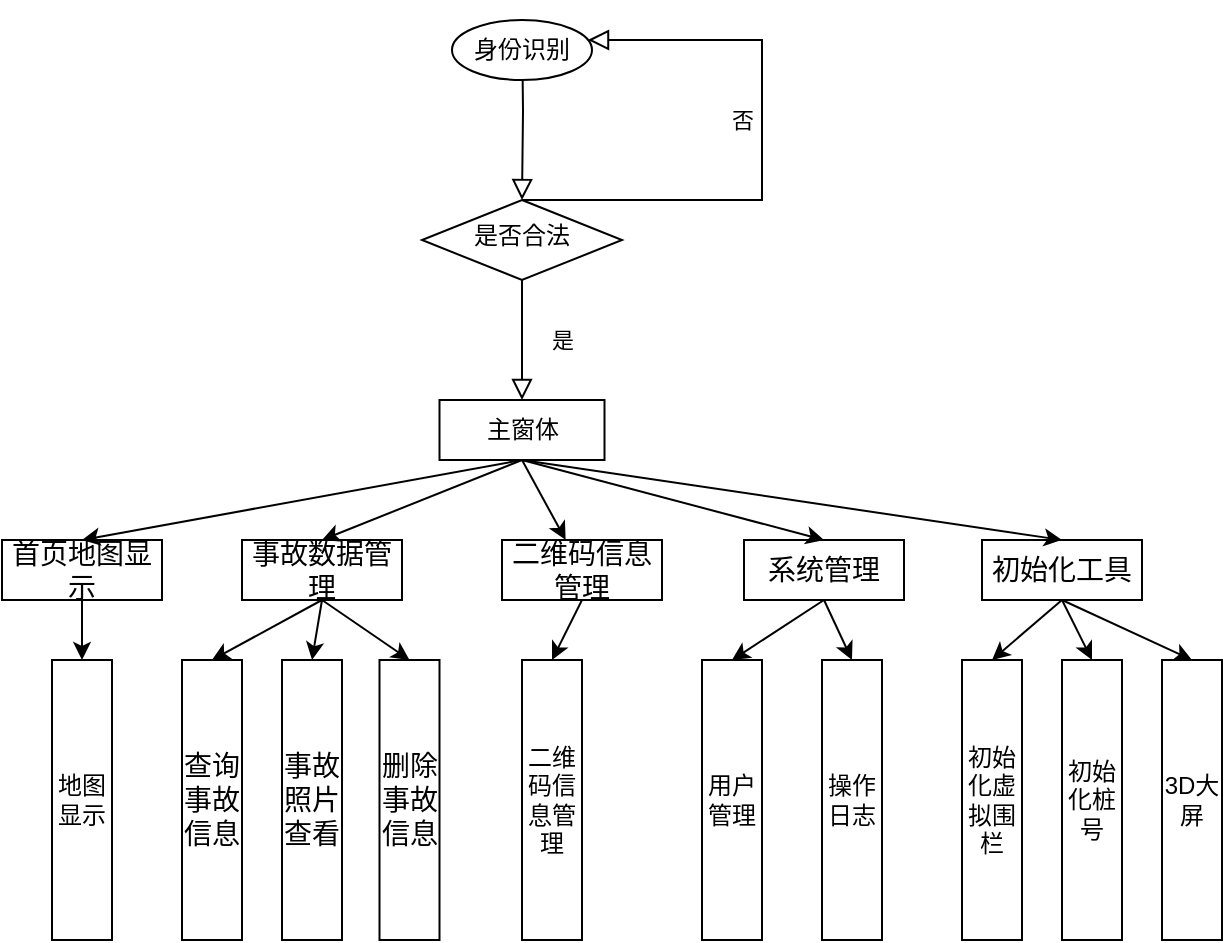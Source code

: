 <mxfile version="16.2.6" type="github">
  <diagram id="C5RBs43oDa-KdzZeNtuy" name="Page-1">
    <mxGraphModel dx="966" dy="587" grid="1" gridSize="10" guides="1" tooltips="1" connect="1" arrows="1" fold="1" page="1" pageScale="1" pageWidth="827" pageHeight="1169" math="0" shadow="0">
      <root>
        <mxCell id="WIyWlLk6GJQsqaUBKTNV-0" />
        <mxCell id="WIyWlLk6GJQsqaUBKTNV-1" parent="WIyWlLk6GJQsqaUBKTNV-0" />
        <mxCell id="WIyWlLk6GJQsqaUBKTNV-2" value="" style="rounded=0;html=1;jettySize=auto;orthogonalLoop=1;fontSize=11;endArrow=block;endFill=0;endSize=8;strokeWidth=1;shadow=0;labelBackgroundColor=none;edgeStyle=orthogonalEdgeStyle;" parent="WIyWlLk6GJQsqaUBKTNV-1" target="WIyWlLk6GJQsqaUBKTNV-6" edge="1">
          <mxGeometry relative="1" as="geometry">
            <mxPoint x="410" y="70" as="sourcePoint" />
          </mxGeometry>
        </mxCell>
        <mxCell id="WIyWlLk6GJQsqaUBKTNV-4" value="是" style="rounded=0;html=1;jettySize=auto;orthogonalLoop=1;fontSize=11;endArrow=block;endFill=0;endSize=8;strokeWidth=1;shadow=0;labelBackgroundColor=none;edgeStyle=orthogonalEdgeStyle;entryX=0.5;entryY=0;entryDx=0;entryDy=0;" parent="WIyWlLk6GJQsqaUBKTNV-1" source="WIyWlLk6GJQsqaUBKTNV-6" target="DYwpo6e40cLKwMjcjsmL-1" edge="1">
          <mxGeometry y="20" relative="1" as="geometry">
            <mxPoint as="offset" />
            <mxPoint x="410" y="240" as="targetPoint" />
          </mxGeometry>
        </mxCell>
        <mxCell id="WIyWlLk6GJQsqaUBKTNV-5" value="否" style="edgeStyle=orthogonalEdgeStyle;rounded=0;html=1;jettySize=auto;orthogonalLoop=1;fontSize=11;endArrow=block;endFill=0;endSize=8;strokeWidth=1;shadow=0;labelBackgroundColor=none;" parent="WIyWlLk6GJQsqaUBKTNV-1" source="WIyWlLk6GJQsqaUBKTNV-6" target="DYwpo6e40cLKwMjcjsmL-0" edge="1">
          <mxGeometry x="0.115" y="10" relative="1" as="geometry">
            <mxPoint as="offset" />
            <mxPoint x="530" y="40" as="targetPoint" />
            <Array as="points">
              <mxPoint x="530" y="160" />
              <mxPoint x="530" y="80" />
            </Array>
          </mxGeometry>
        </mxCell>
        <mxCell id="WIyWlLk6GJQsqaUBKTNV-6" value="是否合法" style="rhombus;whiteSpace=wrap;html=1;shadow=0;fontFamily=Helvetica;fontSize=12;align=center;strokeWidth=1;spacing=6;spacingTop=-4;" parent="WIyWlLk6GJQsqaUBKTNV-1" vertex="1">
          <mxGeometry x="360" y="160" width="100" height="40" as="geometry" />
        </mxCell>
        <mxCell id="DYwpo6e40cLKwMjcjsmL-0" value="身份识别" style="ellipse;whiteSpace=wrap;html=1;" parent="WIyWlLk6GJQsqaUBKTNV-1" vertex="1">
          <mxGeometry x="375" y="70" width="70" height="30" as="geometry" />
        </mxCell>
        <mxCell id="DYwpo6e40cLKwMjcjsmL-1" value="主窗体" style="rounded=0;whiteSpace=wrap;html=1;" parent="WIyWlLk6GJQsqaUBKTNV-1" vertex="1">
          <mxGeometry x="368.75" y="260" width="82.5" height="30" as="geometry" />
        </mxCell>
        <mxCell id="DYwpo6e40cLKwMjcjsmL-2" value="&lt;p class=&quot;MsoNormal&quot;&gt;&lt;span style=&quot;font-size: 10.5pt&quot;&gt;首页地图显示&lt;/span&gt;&lt;/p&gt;" style="rounded=0;whiteSpace=wrap;html=1;" parent="WIyWlLk6GJQsqaUBKTNV-1" vertex="1">
          <mxGeometry x="150" y="330" width="80" height="30" as="geometry" />
        </mxCell>
        <mxCell id="DYwpo6e40cLKwMjcjsmL-7" value="&lt;p class=&quot;MsoNormal&quot;&gt;&lt;span style=&quot;font-size: 10.5pt&quot;&gt;二维码信息管理&lt;/span&gt;&lt;/p&gt;" style="rounded=0;whiteSpace=wrap;html=1;" parent="WIyWlLk6GJQsqaUBKTNV-1" vertex="1">
          <mxGeometry x="400" y="330" width="80" height="30" as="geometry" />
        </mxCell>
        <mxCell id="DYwpo6e40cLKwMjcjsmL-8" value="&lt;p class=&quot;MsoNormal&quot;&gt;&lt;span style=&quot;font-size: 10.5pt&quot;&gt;系统管理&lt;/span&gt;&lt;/p&gt;" style="rounded=0;whiteSpace=wrap;html=1;" parent="WIyWlLk6GJQsqaUBKTNV-1" vertex="1">
          <mxGeometry x="521" y="330" width="80" height="30" as="geometry" />
        </mxCell>
        <mxCell id="DYwpo6e40cLKwMjcjsmL-9" value="&lt;p class=&quot;MsoNormal&quot;&gt;&lt;span style=&quot;font-size: 10.5pt&quot;&gt;&lt;font face=&quot;宋体&quot;&gt;初始化工具&lt;/font&gt;&lt;/span&gt;&lt;/p&gt;" style="rounded=0;whiteSpace=wrap;html=1;" parent="WIyWlLk6GJQsqaUBKTNV-1" vertex="1">
          <mxGeometry x="640" y="330" width="80" height="30" as="geometry" />
        </mxCell>
        <mxCell id="DYwpo6e40cLKwMjcjsmL-10" value="&lt;p class=&quot;MsoNormal&quot;&gt;&lt;span style=&quot;font-size: 10.5pt&quot;&gt;事故数据管理&lt;/span&gt;&lt;/p&gt;" style="rounded=0;whiteSpace=wrap;html=1;" parent="WIyWlLk6GJQsqaUBKTNV-1" vertex="1">
          <mxGeometry x="270" y="330" width="80" height="30" as="geometry" />
        </mxCell>
        <mxCell id="DYwpo6e40cLKwMjcjsmL-12" value="" style="endArrow=classic;html=1;rounded=0;exitX=0.5;exitY=1;exitDx=0;exitDy=0;entryX=0.5;entryY=0;entryDx=0;entryDy=0;" parent="WIyWlLk6GJQsqaUBKTNV-1" source="DYwpo6e40cLKwMjcjsmL-1" target="DYwpo6e40cLKwMjcjsmL-2" edge="1">
          <mxGeometry width="50" height="50" relative="1" as="geometry">
            <mxPoint x="460" y="360" as="sourcePoint" />
            <mxPoint x="510" y="310" as="targetPoint" />
          </mxGeometry>
        </mxCell>
        <mxCell id="DYwpo6e40cLKwMjcjsmL-13" value="" style="endArrow=classic;html=1;rounded=0;entryX=0.5;entryY=0;entryDx=0;entryDy=0;" parent="WIyWlLk6GJQsqaUBKTNV-1" target="DYwpo6e40cLKwMjcjsmL-10" edge="1">
          <mxGeometry width="50" height="50" relative="1" as="geometry">
            <mxPoint x="410" y="290" as="sourcePoint" />
            <mxPoint x="200" y="330" as="targetPoint" />
          </mxGeometry>
        </mxCell>
        <mxCell id="DYwpo6e40cLKwMjcjsmL-14" value="" style="endArrow=classic;html=1;rounded=0;" parent="WIyWlLk6GJQsqaUBKTNV-1" target="DYwpo6e40cLKwMjcjsmL-7" edge="1">
          <mxGeometry width="50" height="50" relative="1" as="geometry">
            <mxPoint x="410" y="290" as="sourcePoint" />
            <mxPoint x="320" y="340" as="targetPoint" />
          </mxGeometry>
        </mxCell>
        <mxCell id="DYwpo6e40cLKwMjcjsmL-15" value="" style="endArrow=classic;html=1;rounded=0;exitX=0.5;exitY=1;exitDx=0;exitDy=0;entryX=0.5;entryY=0;entryDx=0;entryDy=0;" parent="WIyWlLk6GJQsqaUBKTNV-1" source="DYwpo6e40cLKwMjcjsmL-1" target="DYwpo6e40cLKwMjcjsmL-8" edge="1">
          <mxGeometry width="50" height="50" relative="1" as="geometry">
            <mxPoint x="420" y="300" as="sourcePoint" />
            <mxPoint x="441.818" y="340" as="targetPoint" />
          </mxGeometry>
        </mxCell>
        <mxCell id="DYwpo6e40cLKwMjcjsmL-17" value="" style="endArrow=classic;html=1;rounded=0;exitX=0.5;exitY=1;exitDx=0;exitDy=0;entryX=0.5;entryY=0;entryDx=0;entryDy=0;" parent="WIyWlLk6GJQsqaUBKTNV-1" source="DYwpo6e40cLKwMjcjsmL-1" target="DYwpo6e40cLKwMjcjsmL-9" edge="1">
          <mxGeometry width="50" height="50" relative="1" as="geometry">
            <mxPoint x="420" y="300" as="sourcePoint" />
            <mxPoint x="570" y="340" as="targetPoint" />
          </mxGeometry>
        </mxCell>
        <mxCell id="DYwpo6e40cLKwMjcjsmL-18" value="地图显示" style="rounded=0;whiteSpace=wrap;html=1;labelBorderColor=none;" parent="WIyWlLk6GJQsqaUBKTNV-1" vertex="1">
          <mxGeometry x="175" y="390" width="30" height="140" as="geometry" />
        </mxCell>
        <mxCell id="DYwpo6e40cLKwMjcjsmL-19" value="&lt;p class=&quot;MsoNormal&quot;&gt;&lt;span style=&quot;font-size: 10.5pt&quot;&gt;查询事故信息&lt;/span&gt;&lt;/p&gt;" style="rounded=0;whiteSpace=wrap;html=1;labelBorderColor=none;" parent="WIyWlLk6GJQsqaUBKTNV-1" vertex="1">
          <mxGeometry x="240" y="390" width="30" height="140" as="geometry" />
        </mxCell>
        <mxCell id="DYwpo6e40cLKwMjcjsmL-20" value="二维码信息管理" style="rounded=0;whiteSpace=wrap;html=1;labelBorderColor=none;" parent="WIyWlLk6GJQsqaUBKTNV-1" vertex="1">
          <mxGeometry x="410" y="390" width="30" height="140" as="geometry" />
        </mxCell>
        <mxCell id="DYwpo6e40cLKwMjcjsmL-21" value="用户管理" style="rounded=0;whiteSpace=wrap;html=1;labelBorderColor=none;" parent="WIyWlLk6GJQsqaUBKTNV-1" vertex="1">
          <mxGeometry x="500" y="390" width="30" height="140" as="geometry" />
        </mxCell>
        <mxCell id="DYwpo6e40cLKwMjcjsmL-22" value="操作日志" style="rounded=0;whiteSpace=wrap;html=1;labelBorderColor=none;" parent="WIyWlLk6GJQsqaUBKTNV-1" vertex="1">
          <mxGeometry x="560" y="390" width="30" height="140" as="geometry" />
        </mxCell>
        <mxCell id="DYwpo6e40cLKwMjcjsmL-23" value="初始化虚拟围栏" style="rounded=0;whiteSpace=wrap;html=1;labelBorderColor=none;" parent="WIyWlLk6GJQsqaUBKTNV-1" vertex="1">
          <mxGeometry x="630" y="390" width="30" height="140" as="geometry" />
        </mxCell>
        <mxCell id="DYwpo6e40cLKwMjcjsmL-24" value="初始化桩号" style="rounded=0;whiteSpace=wrap;html=1;labelBorderColor=none;" parent="WIyWlLk6GJQsqaUBKTNV-1" vertex="1">
          <mxGeometry x="680" y="390" width="30" height="140" as="geometry" />
        </mxCell>
        <mxCell id="DYwpo6e40cLKwMjcjsmL-25" value="3D大屏" style="rounded=0;whiteSpace=wrap;html=1;labelBorderColor=none;" parent="WIyWlLk6GJQsqaUBKTNV-1" vertex="1">
          <mxGeometry x="730" y="390" width="30" height="140" as="geometry" />
        </mxCell>
        <mxCell id="DYwpo6e40cLKwMjcjsmL-27" value="" style="endArrow=classic;html=1;rounded=0;fontFamily=Helvetica;exitX=0.5;exitY=1;exitDx=0;exitDy=0;entryX=0.5;entryY=0;entryDx=0;entryDy=0;" parent="WIyWlLk6GJQsqaUBKTNV-1" source="DYwpo6e40cLKwMjcjsmL-2" target="DYwpo6e40cLKwMjcjsmL-18" edge="1">
          <mxGeometry width="50" height="50" relative="1" as="geometry">
            <mxPoint x="460" y="320" as="sourcePoint" />
            <mxPoint x="510" y="270" as="targetPoint" />
          </mxGeometry>
        </mxCell>
        <mxCell id="DYwpo6e40cLKwMjcjsmL-28" value="" style="endArrow=classic;html=1;rounded=0;fontFamily=Helvetica;exitX=0.5;exitY=1;exitDx=0;exitDy=0;entryX=0.5;entryY=0;entryDx=0;entryDy=0;" parent="WIyWlLk6GJQsqaUBKTNV-1" source="DYwpo6e40cLKwMjcjsmL-9" target="DYwpo6e40cLKwMjcjsmL-25" edge="1">
          <mxGeometry width="50" height="50" relative="1" as="geometry">
            <mxPoint x="460" y="320" as="sourcePoint" />
            <mxPoint x="510" y="270" as="targetPoint" />
          </mxGeometry>
        </mxCell>
        <mxCell id="DYwpo6e40cLKwMjcjsmL-29" value="" style="endArrow=classic;html=1;rounded=0;fontFamily=Helvetica;exitX=0.5;exitY=1;exitDx=0;exitDy=0;entryX=0.5;entryY=0;entryDx=0;entryDy=0;" parent="WIyWlLk6GJQsqaUBKTNV-1" source="DYwpo6e40cLKwMjcjsmL-9" target="DYwpo6e40cLKwMjcjsmL-24" edge="1">
          <mxGeometry width="50" height="50" relative="1" as="geometry">
            <mxPoint x="460" y="320" as="sourcePoint" />
            <mxPoint x="510" y="270" as="targetPoint" />
          </mxGeometry>
        </mxCell>
        <mxCell id="DYwpo6e40cLKwMjcjsmL-30" value="" style="endArrow=classic;html=1;rounded=0;fontFamily=Helvetica;exitX=0.5;exitY=1;exitDx=0;exitDy=0;entryX=0.5;entryY=0;entryDx=0;entryDy=0;" parent="WIyWlLk6GJQsqaUBKTNV-1" source="DYwpo6e40cLKwMjcjsmL-9" target="DYwpo6e40cLKwMjcjsmL-23" edge="1">
          <mxGeometry width="50" height="50" relative="1" as="geometry">
            <mxPoint x="460" y="320" as="sourcePoint" />
            <mxPoint x="510" y="270" as="targetPoint" />
          </mxGeometry>
        </mxCell>
        <mxCell id="DYwpo6e40cLKwMjcjsmL-31" value="" style="endArrow=classic;html=1;rounded=0;fontFamily=Helvetica;exitX=0.5;exitY=1;exitDx=0;exitDy=0;entryX=0.5;entryY=0;entryDx=0;entryDy=0;" parent="WIyWlLk6GJQsqaUBKTNV-1" source="DYwpo6e40cLKwMjcjsmL-8" target="DYwpo6e40cLKwMjcjsmL-22" edge="1">
          <mxGeometry width="50" height="50" relative="1" as="geometry">
            <mxPoint x="460" y="320" as="sourcePoint" />
            <mxPoint x="510" y="270" as="targetPoint" />
          </mxGeometry>
        </mxCell>
        <mxCell id="DYwpo6e40cLKwMjcjsmL-32" value="" style="endArrow=classic;html=1;rounded=0;fontFamily=Helvetica;exitX=0.5;exitY=1;exitDx=0;exitDy=0;entryX=0.5;entryY=0;entryDx=0;entryDy=0;" parent="WIyWlLk6GJQsqaUBKTNV-1" source="DYwpo6e40cLKwMjcjsmL-8" target="DYwpo6e40cLKwMjcjsmL-21" edge="1">
          <mxGeometry width="50" height="50" relative="1" as="geometry">
            <mxPoint x="460" y="320" as="sourcePoint" />
            <mxPoint x="510" y="270" as="targetPoint" />
          </mxGeometry>
        </mxCell>
        <mxCell id="DYwpo6e40cLKwMjcjsmL-33" value="" style="endArrow=classic;html=1;rounded=0;fontFamily=Helvetica;exitX=0.5;exitY=1;exitDx=0;exitDy=0;entryX=0.5;entryY=0;entryDx=0;entryDy=0;" parent="WIyWlLk6GJQsqaUBKTNV-1" source="DYwpo6e40cLKwMjcjsmL-7" target="DYwpo6e40cLKwMjcjsmL-20" edge="1">
          <mxGeometry width="50" height="50" relative="1" as="geometry">
            <mxPoint x="460" y="320" as="sourcePoint" />
            <mxPoint x="510" y="270" as="targetPoint" />
          </mxGeometry>
        </mxCell>
        <mxCell id="DYwpo6e40cLKwMjcjsmL-34" value="" style="endArrow=classic;html=1;rounded=0;fontFamily=Helvetica;exitX=0.5;exitY=1;exitDx=0;exitDy=0;entryX=0.5;entryY=0;entryDx=0;entryDy=0;" parent="WIyWlLk6GJQsqaUBKTNV-1" source="DYwpo6e40cLKwMjcjsmL-10" target="DYwpo6e40cLKwMjcjsmL-19" edge="1">
          <mxGeometry width="50" height="50" relative="1" as="geometry">
            <mxPoint x="330" y="380" as="sourcePoint" />
            <mxPoint x="380" y="330" as="targetPoint" />
          </mxGeometry>
        </mxCell>
        <mxCell id="D4YTIlmIyBXU6Mx2Z3qI-0" value="&lt;p class=&quot;MsoNormal&quot;&gt;&lt;span style=&quot;font-size: 10.5pt&quot;&gt;事故照片查看&lt;/span&gt;&lt;/p&gt;" style="rounded=0;whiteSpace=wrap;html=1;labelBorderColor=none;" vertex="1" parent="WIyWlLk6GJQsqaUBKTNV-1">
          <mxGeometry x="290" y="390" width="30" height="140" as="geometry" />
        </mxCell>
        <mxCell id="D4YTIlmIyBXU6Mx2Z3qI-1" value="&lt;p class=&quot;MsoNormal&quot;&gt;&lt;span style=&quot;font-size: 10.5pt&quot;&gt;删除事故信息&lt;/span&gt;&lt;/p&gt;" style="rounded=0;whiteSpace=wrap;html=1;labelBorderColor=none;" vertex="1" parent="WIyWlLk6GJQsqaUBKTNV-1">
          <mxGeometry x="338.75" y="390" width="30" height="140" as="geometry" />
        </mxCell>
        <mxCell id="D4YTIlmIyBXU6Mx2Z3qI-2" value="" style="endArrow=classic;html=1;rounded=0;fontFamily=Helvetica;exitX=0.5;exitY=1;exitDx=0;exitDy=0;entryX=0.5;entryY=0;entryDx=0;entryDy=0;" edge="1" parent="WIyWlLk6GJQsqaUBKTNV-1" source="DYwpo6e40cLKwMjcjsmL-10" target="D4YTIlmIyBXU6Mx2Z3qI-0">
          <mxGeometry width="50" height="50" relative="1" as="geometry">
            <mxPoint x="320" y="370" as="sourcePoint" />
            <mxPoint x="265" y="400" as="targetPoint" />
          </mxGeometry>
        </mxCell>
        <mxCell id="D4YTIlmIyBXU6Mx2Z3qI-3" value="" style="endArrow=classic;html=1;rounded=0;fontFamily=Helvetica;exitX=0.5;exitY=1;exitDx=0;exitDy=0;entryX=0.5;entryY=0;entryDx=0;entryDy=0;" edge="1" parent="WIyWlLk6GJQsqaUBKTNV-1" source="DYwpo6e40cLKwMjcjsmL-10" target="D4YTIlmIyBXU6Mx2Z3qI-1">
          <mxGeometry width="50" height="50" relative="1" as="geometry">
            <mxPoint x="320" y="370" as="sourcePoint" />
            <mxPoint x="315" y="400" as="targetPoint" />
          </mxGeometry>
        </mxCell>
      </root>
    </mxGraphModel>
  </diagram>
</mxfile>
